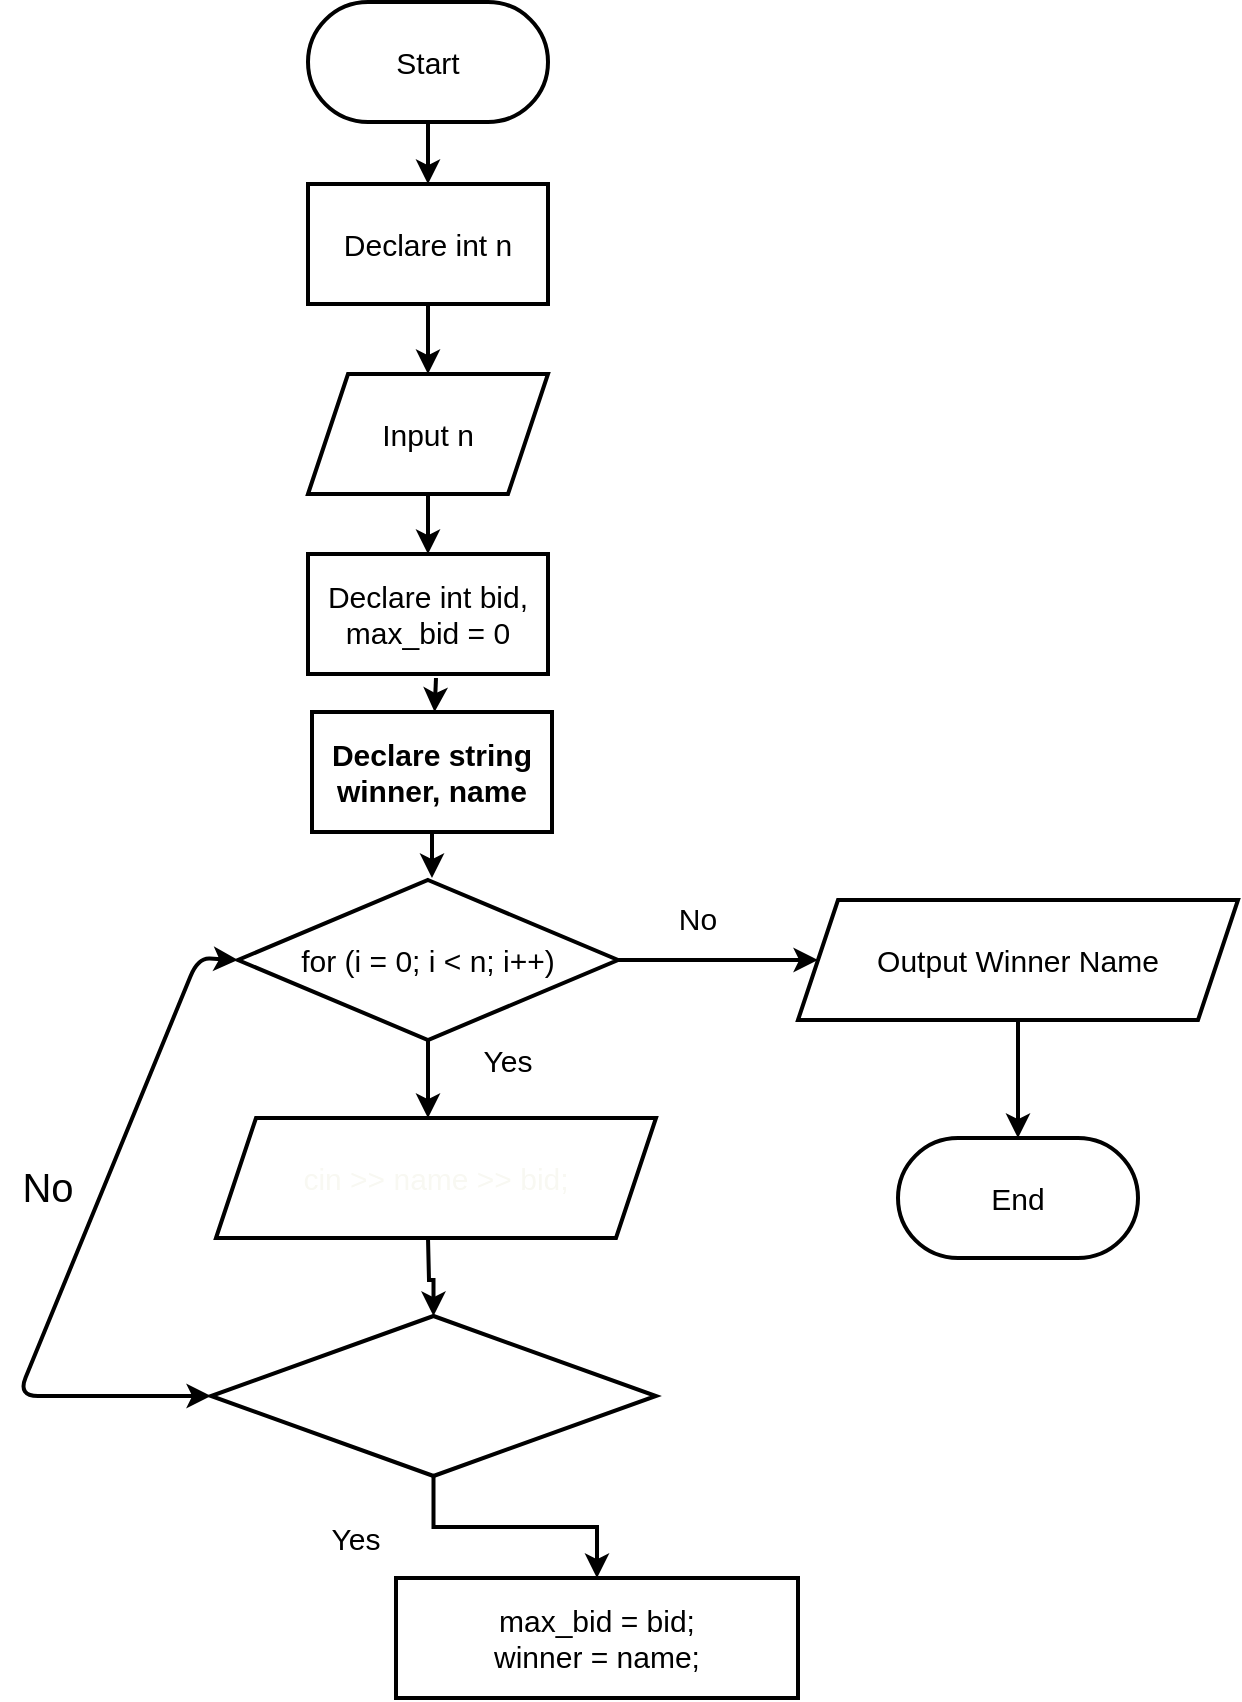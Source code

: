 <mxfile>
    <diagram id="K40r-FNvWT1uYDXDN9jT" name="J2 Silence Auction ">
        <mxGraphModel dx="1094" dy="840" grid="1" gridSize="10" guides="1" tooltips="1" connect="1" arrows="1" fold="1" page="1" pageScale="1" pageWidth="850" pageHeight="1100" math="0" shadow="0">
            <root>
                <mxCell id="0"/>
                <mxCell id="1" parent="0"/>
                <mxCell id="46" value="" style="edgeStyle=orthogonalEdgeStyle;rounded=0;orthogonalLoop=1;jettySize=auto;html=1;fontSize=15;strokeWidth=2;" edge="1" parent="1" source="4" target="44">
                    <mxGeometry relative="1" as="geometry"/>
                </mxCell>
                <mxCell id="4" value="&lt;font style=&quot;font-size: 15px;&quot;&gt;Start&lt;/font&gt;" style="rounded=1;whiteSpace=wrap;html=1;arcSize=50;fontSize=15;strokeWidth=2;" parent="1" vertex="1">
                    <mxGeometry x="267" y="72" width="120" height="60" as="geometry"/>
                </mxCell>
                <mxCell id="20" value="" style="edgeStyle=orthogonalEdgeStyle;rounded=0;orthogonalLoop=1;jettySize=auto;html=1;fontSize=15;strokeWidth=2;" parent="1" source="10" edge="1">
                    <mxGeometry relative="1" as="geometry">
                        <mxPoint x="327" y="630" as="targetPoint"/>
                    </mxGeometry>
                </mxCell>
                <mxCell id="24" value="" style="edgeStyle=orthogonalEdgeStyle;rounded=0;orthogonalLoop=1;jettySize=auto;html=1;fontSize=15;strokeWidth=2;" parent="1" source="10" target="23" edge="1">
                    <mxGeometry relative="1" as="geometry"/>
                </mxCell>
                <mxCell id="10" value="&lt;span style=&quot;font-size: 15px;&quot;&gt;for (i = 0; i &amp;lt; n; i++)&lt;/span&gt;" style="rhombus;whiteSpace=wrap;html=1;fontSize=15;strokeWidth=2;" parent="1" vertex="1">
                    <mxGeometry x="232" y="511" width="190" height="80" as="geometry"/>
                </mxCell>
                <mxCell id="33" value="" style="edgeStyle=orthogonalEdgeStyle;rounded=0;orthogonalLoop=1;jettySize=auto;html=1;fontSize=15;strokeWidth=2;" edge="1" parent="1" target="29">
                    <mxGeometry relative="1" as="geometry">
                        <mxPoint x="327" y="690" as="sourcePoint"/>
                    </mxGeometry>
                </mxCell>
                <mxCell id="15" value="&lt;font style=&quot;font-size: 15px;&quot;&gt;Yes&lt;/font&gt;" style="text;html=1;align=center;verticalAlign=middle;whiteSpace=wrap;rounded=0;fontSize=15;strokeWidth=2;" parent="1" vertex="1">
                    <mxGeometry x="347" y="591" width="40" height="20" as="geometry"/>
                </mxCell>
                <mxCell id="17" value="&lt;span style=&quot;font-size: 15px;&quot;&gt;Input n&lt;/span&gt;" style="shape=parallelogram;perimeter=parallelogramPerimeter;whiteSpace=wrap;html=1;fixedSize=1;fontSize=15;strokeWidth=2;" parent="1" vertex="1">
                    <mxGeometry x="267" y="258" width="120" height="60" as="geometry"/>
                </mxCell>
                <mxCell id="27" value="" style="edgeStyle=orthogonalEdgeStyle;rounded=0;orthogonalLoop=1;jettySize=auto;html=1;fontSize=15;strokeWidth=2;" parent="1" source="23" target="26" edge="1">
                    <mxGeometry relative="1" as="geometry"/>
                </mxCell>
                <mxCell id="23" value="&lt;span style=&quot;font-size: 15px;&quot;&gt;Output Winner Name&lt;/span&gt;" style="shape=parallelogram;perimeter=parallelogramPerimeter;whiteSpace=wrap;html=1;fixedSize=1;fontSize=15;strokeWidth=2;" parent="1" vertex="1">
                    <mxGeometry x="512" y="521" width="220" height="60" as="geometry"/>
                </mxCell>
                <mxCell id="25" value="&lt;font style=&quot;font-size: 15px;&quot;&gt;No&lt;/font&gt;" style="text;html=1;align=center;verticalAlign=middle;whiteSpace=wrap;rounded=0;fontSize=15;strokeWidth=2;" parent="1" vertex="1">
                    <mxGeometry x="442" y="520" width="40" height="20" as="geometry"/>
                </mxCell>
                <mxCell id="26" value="&lt;font style=&quot;font-size: 15px;&quot;&gt;End&lt;/font&gt;" style="rounded=1;whiteSpace=wrap;html=1;arcSize=50;fontSize=15;strokeWidth=2;" parent="1" vertex="1">
                    <mxGeometry x="562" y="640" width="120" height="60" as="geometry"/>
                </mxCell>
                <mxCell id="38" value="" style="edgeStyle=orthogonalEdgeStyle;rounded=0;orthogonalLoop=1;jettySize=auto;html=1;fontSize=15;strokeWidth=2;" edge="1" parent="1" source="29" target="37">
                    <mxGeometry relative="1" as="geometry"/>
                </mxCell>
                <mxCell id="29" value="&lt;font color=&quot;#ffffff&quot; style=&quot;font-size: 15px;&quot;&gt;if (bid &amp;gt; max_bid)&lt;/font&gt;" style="rhombus;whiteSpace=wrap;html=1;fontSize=15;strokeWidth=2;" vertex="1" parent="1">
                    <mxGeometry x="218.5" y="729" width="222.5" height="80" as="geometry"/>
                </mxCell>
                <mxCell id="36" value="&lt;span style=&quot;color: rgb(248, 248, 242); font-size: 15px;&quot;&gt;cin &amp;gt;&amp;gt; name &amp;gt;&amp;gt; bid;&lt;/span&gt;" style="shape=parallelogram;perimeter=parallelogramPerimeter;whiteSpace=wrap;html=1;fixedSize=1;fontSize=15;strokeWidth=2;" vertex="1" parent="1">
                    <mxGeometry x="221" y="630" width="220" height="60" as="geometry"/>
                </mxCell>
                <mxCell id="37" value="&lt;font style=&quot;font-size: 15px;&quot;&gt;max_bid = bid;&lt;br style=&quot;font-size: 15px;&quot;&gt;winner = name;&lt;/font&gt;" style="rounded=0;whiteSpace=wrap;html=1;fontSize=15;strokeWidth=2;" vertex="1" parent="1">
                    <mxGeometry x="311" y="860" width="201" height="60" as="geometry"/>
                </mxCell>
                <mxCell id="39" value="&lt;font style=&quot;font-size: 15px;&quot;&gt;Yes&lt;/font&gt;" style="text;html=1;align=center;verticalAlign=middle;whiteSpace=wrap;rounded=0;fontSize=15;strokeWidth=2;" vertex="1" parent="1">
                    <mxGeometry x="271" y="830" width="40" height="20" as="geometry"/>
                </mxCell>
                <mxCell id="42" value="" style="endArrow=classic;startArrow=classic;html=1;exitX=0;exitY=0.5;exitDx=0;exitDy=0;entryX=0;entryY=0.5;entryDx=0;entryDy=0;fontSize=15;strokeWidth=2;" edge="1" parent="1" source="29" target="10">
                    <mxGeometry width="50" height="50" relative="1" as="geometry">
                        <mxPoint x="492" y="700" as="sourcePoint"/>
                        <mxPoint x="122" y="470" as="targetPoint"/>
                        <Array as="points">
                            <mxPoint x="122" y="769"/>
                            <mxPoint x="212" y="550"/>
                        </Array>
                    </mxGeometry>
                </mxCell>
                <mxCell id="45" value="" style="edgeStyle=orthogonalEdgeStyle;rounded=0;orthogonalLoop=1;jettySize=auto;html=1;fontSize=15;strokeWidth=2;" edge="1" parent="1" source="44" target="17">
                    <mxGeometry relative="1" as="geometry"/>
                </mxCell>
                <mxCell id="44" value="Declare int n" style="rounded=0;whiteSpace=wrap;html=1;fontStyle=0;fontSize=15;strokeWidth=2;" vertex="1" parent="1">
                    <mxGeometry x="267" y="163" width="120" height="60" as="geometry"/>
                </mxCell>
                <mxCell id="47" value="Declare int bid, max_bid = 0" style="rounded=0;whiteSpace=wrap;html=1;fontStyle=0;fontSize=15;strokeWidth=2;" vertex="1" parent="1">
                    <mxGeometry x="267" y="348" width="120" height="60" as="geometry"/>
                </mxCell>
                <mxCell id="48" value="" style="edgeStyle=orthogonalEdgeStyle;rounded=0;orthogonalLoop=1;jettySize=auto;html=1;fontSize=15;strokeWidth=2;" edge="1" parent="1" source="17" target="47">
                    <mxGeometry relative="1" as="geometry">
                        <mxPoint x="327" y="379" as="sourcePoint"/>
                        <mxPoint x="327" y="511" as="targetPoint"/>
                    </mxGeometry>
                </mxCell>
                <mxCell id="49" value="Declare string winner, name" style="rounded=0;whiteSpace=wrap;html=1;fontStyle=1;fontSize=15;strokeWidth=2;" vertex="1" parent="1">
                    <mxGeometry x="269" y="427" width="120" height="60" as="geometry"/>
                </mxCell>
                <mxCell id="50" value="" style="endArrow=classic;html=1;exitX=0.5;exitY=1;exitDx=0;exitDy=0;fontSize=15;strokeWidth=2;" edge="1" parent="1" source="49">
                    <mxGeometry width="50" height="50" relative="1" as="geometry">
                        <mxPoint x="322" y="487" as="sourcePoint"/>
                        <mxPoint x="329" y="510" as="targetPoint"/>
                    </mxGeometry>
                </mxCell>
                <mxCell id="51" value="" style="endArrow=classic;html=1;fontSize=15;strokeWidth=2;" edge="1" parent="1" target="49">
                    <mxGeometry width="50" height="50" relative="1" as="geometry">
                        <mxPoint x="331" y="410" as="sourcePoint"/>
                        <mxPoint x="402" y="470" as="targetPoint"/>
                    </mxGeometry>
                </mxCell>
                <mxCell id="52" value="No" style="text;html=1;strokeColor=none;fillColor=none;align=center;verticalAlign=middle;whiteSpace=wrap;rounded=0;fontSize=20;" vertex="1" parent="1">
                    <mxGeometry x="117" y="654" width="40" height="20" as="geometry"/>
                </mxCell>
            </root>
        </mxGraphModel>
    </diagram>
</mxfile>